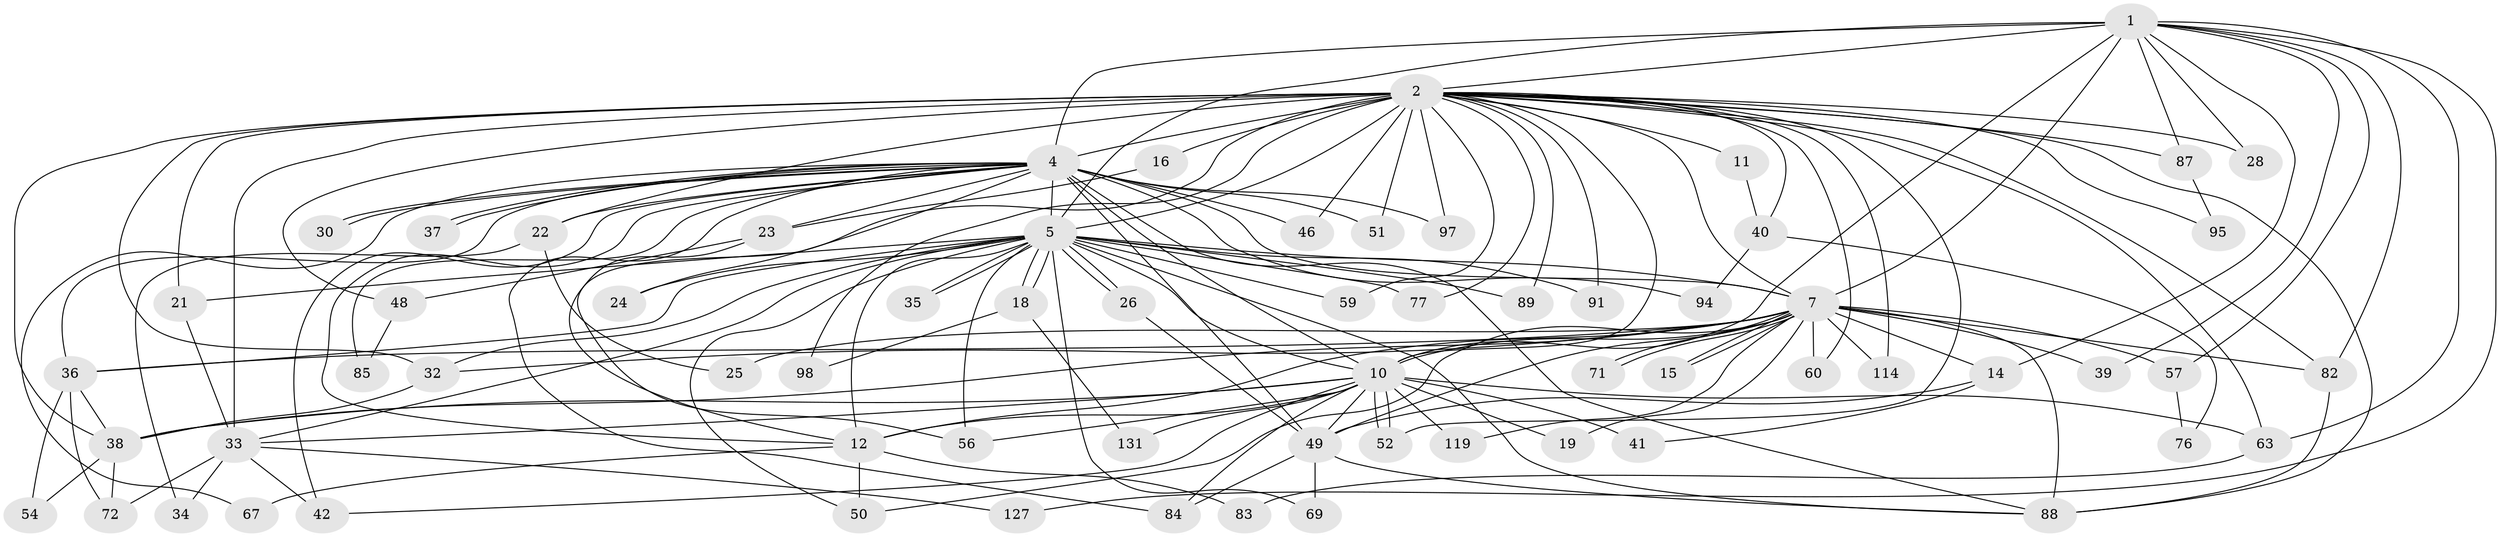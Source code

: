 // original degree distribution, {17: 0.015151515151515152, 20: 0.015151515151515152, 19: 0.007575757575757576, 31: 0.007575757575757576, 37: 0.007575757575757576, 34: 0.007575757575757576, 22: 0.007575757575757576, 26: 0.007575757575757576, 3: 0.23484848484848486, 6: 0.030303030303030304, 5: 0.045454545454545456, 4: 0.07575757575757576, 2: 0.5303030303030303, 8: 0.007575757575757576}
// Generated by graph-tools (version 1.1) at 2025/14/03/09/25 04:14:01]
// undirected, 66 vertices, 158 edges
graph export_dot {
graph [start="1"]
  node [color=gray90,style=filled];
  1;
  2 [super="+64+3+6+9+78"];
  4 [super="+92+31+47+93+123+20+53+79+68+58"];
  5 [super="+74+81+44+104"];
  7 [super="+66"];
  10 [super="+27"];
  11;
  12 [super="+17+43"];
  14;
  15;
  16;
  18;
  19;
  21 [super="+65"];
  22;
  23;
  24;
  25;
  26;
  28;
  30;
  32 [super="+120+99"];
  33 [super="+122+80"];
  34;
  35;
  36;
  37;
  38 [super="+73+45"];
  39;
  40;
  41;
  42;
  46;
  48 [super="+62"];
  49 [super="+61+115"];
  50 [super="+96"];
  51;
  52 [super="+55"];
  54;
  56 [super="+86"];
  57;
  59;
  60;
  63 [super="+126"];
  67;
  69;
  71;
  72;
  76;
  77;
  82 [super="+101"];
  83;
  84;
  85;
  87;
  88 [super="+117+103+107+100"];
  89;
  91;
  94;
  95;
  97;
  98;
  114;
  119;
  127;
  131;
  1 -- 2 [weight=5];
  1 -- 4;
  1 -- 5;
  1 -- 7;
  1 -- 10;
  1 -- 14;
  1 -- 28;
  1 -- 39;
  1 -- 57;
  1 -- 63;
  1 -- 82;
  1 -- 87;
  1 -- 127;
  2 -- 4 [weight=12];
  2 -- 5 [weight=8];
  2 -- 7 [weight=7];
  2 -- 10 [weight=7];
  2 -- 48 [weight=3];
  2 -- 51;
  2 -- 87;
  2 -- 88 [weight=2];
  2 -- 63 [weight=2];
  2 -- 11 [weight=2];
  2 -- 22;
  2 -- 89;
  2 -- 97;
  2 -- 33 [weight=3];
  2 -- 38;
  2 -- 114;
  2 -- 52;
  2 -- 77;
  2 -- 21 [weight=2];
  2 -- 91;
  2 -- 28;
  2 -- 32 [weight=2];
  2 -- 98;
  2 -- 40;
  2 -- 46;
  2 -- 59 [weight=2];
  2 -- 60;
  2 -- 12 [weight=2];
  2 -- 16 [weight=2];
  2 -- 82;
  2 -- 95;
  4 -- 5 [weight=3];
  4 -- 7 [weight=3];
  4 -- 10 [weight=2];
  4 -- 22;
  4 -- 23;
  4 -- 24;
  4 -- 30;
  4 -- 30;
  4 -- 37;
  4 -- 37;
  4 -- 46;
  4 -- 51;
  4 -- 67;
  4 -- 97;
  4 -- 84;
  4 -- 42;
  4 -- 88;
  4 -- 49;
  4 -- 85;
  4 -- 94;
  4 -- 36;
  4 -- 12;
  5 -- 7 [weight=2];
  5 -- 10;
  5 -- 12;
  5 -- 18;
  5 -- 18;
  5 -- 21;
  5 -- 24;
  5 -- 26;
  5 -- 26;
  5 -- 32;
  5 -- 35;
  5 -- 35;
  5 -- 36;
  5 -- 50;
  5 -- 69;
  5 -- 77;
  5 -- 89;
  5 -- 91;
  5 -- 59;
  5 -- 88;
  5 -- 33;
  5 -- 56;
  7 -- 10;
  7 -- 14;
  7 -- 15;
  7 -- 15;
  7 -- 19;
  7 -- 25;
  7 -- 36;
  7 -- 38;
  7 -- 39;
  7 -- 57;
  7 -- 60;
  7 -- 71;
  7 -- 71;
  7 -- 82;
  7 -- 114;
  7 -- 119;
  7 -- 12 [weight=2];
  7 -- 50;
  7 -- 88;
  7 -- 32;
  7 -- 49;
  10 -- 19;
  10 -- 38;
  10 -- 41;
  10 -- 42;
  10 -- 49;
  10 -- 52;
  10 -- 52;
  10 -- 56;
  10 -- 84;
  10 -- 119;
  10 -- 131;
  10 -- 33;
  10 -- 63;
  10 -- 12;
  11 -- 40;
  12 -- 50;
  12 -- 83;
  12 -- 67;
  14 -- 41;
  14 -- 49;
  16 -- 23;
  18 -- 98;
  18 -- 131;
  21 -- 33;
  22 -- 25;
  22 -- 34;
  23 -- 56;
  23 -- 48;
  26 -- 49;
  32 -- 38;
  33 -- 34;
  33 -- 72;
  33 -- 42;
  33 -- 127;
  36 -- 54;
  36 -- 72;
  36 -- 38;
  38 -- 54;
  38 -- 72;
  40 -- 76;
  40 -- 94;
  48 -- 85;
  49 -- 69;
  49 -- 84;
  49 -- 88;
  57 -- 76;
  63 -- 83;
  82 -- 88;
  87 -- 95;
}

